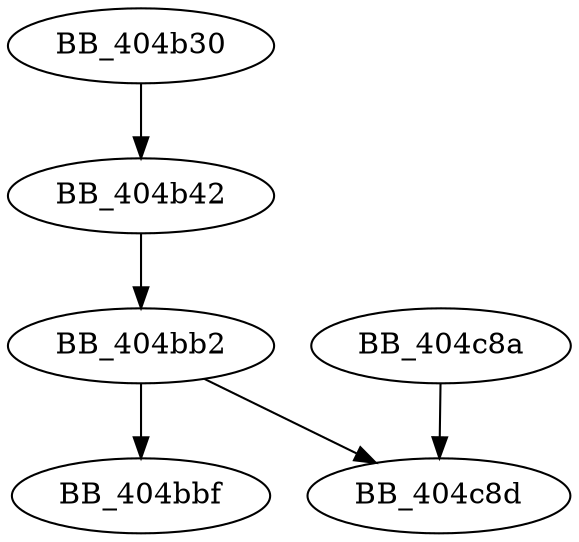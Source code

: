 DiGraph sub_404B30{
BB_404b30->BB_404b42
BB_404b42->BB_404bb2
BB_404bb2->BB_404bbf
BB_404bb2->BB_404c8d
BB_404c8a->BB_404c8d
}
